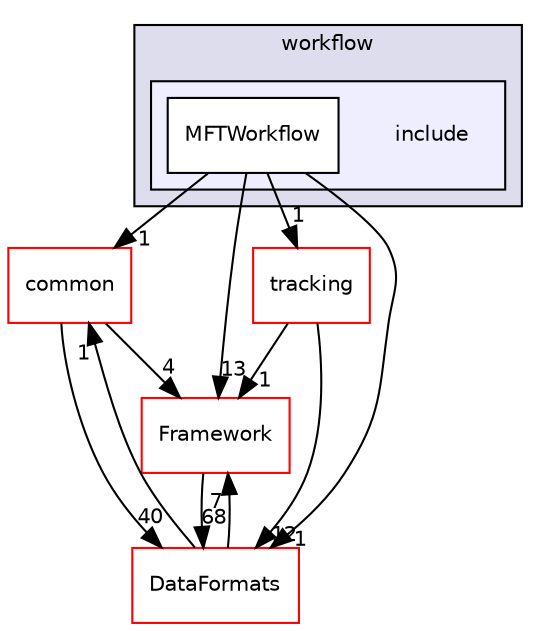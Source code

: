 digraph "/home/travis/build/AliceO2Group/AliceO2/Detectors/ITSMFT/MFT/workflow/include" {
  bgcolor=transparent;
  compound=true
  node [ fontsize="10", fontname="Helvetica"];
  edge [ labelfontsize="10", labelfontname="Helvetica"];
  subgraph clusterdir_d0619917fd3ee0979a990dc471c60823 {
    graph [ bgcolor="#ddddee", pencolor="black", label="workflow" fontname="Helvetica", fontsize="10", URL="dir_d0619917fd3ee0979a990dc471c60823.html"]
  subgraph clusterdir_d168fbf481e8f7fe2895d8d2e97998ae {
    graph [ bgcolor="#eeeeff", pencolor="black", label="" URL="dir_d168fbf481e8f7fe2895d8d2e97998ae.html"];
    dir_d168fbf481e8f7fe2895d8d2e97998ae [shape=plaintext label="include"];
    dir_629083cb84f2837a95e2190b2cb2ec7f [shape=box label="MFTWorkflow" color="black" fillcolor="white" style="filled" URL="dir_629083cb84f2837a95e2190b2cb2ec7f.html"];
  }
  }
  dir_85bf31a2e8d306e7598ffcb73f8df6bf [shape=box label="common" color="red" URL="dir_85bf31a2e8d306e7598ffcb73f8df6bf.html"];
  dir_0a8d7fd788ce6274650fdef0765535ce [shape=box label="tracking" color="red" URL="dir_0a8d7fd788ce6274650fdef0765535ce.html"];
  dir_bcbb2cf9a3d3d83e5515c82071a07177 [shape=box label="Framework" color="red" URL="dir_bcbb2cf9a3d3d83e5515c82071a07177.html"];
  dir_2171f7ec022c5423887b07c69b2f5b48 [shape=box label="DataFormats" color="red" URL="dir_2171f7ec022c5423887b07c69b2f5b48.html"];
  dir_85bf31a2e8d306e7598ffcb73f8df6bf->dir_bcbb2cf9a3d3d83e5515c82071a07177 [headlabel="4", labeldistance=1.5 headhref="dir_000045_000036.html"];
  dir_85bf31a2e8d306e7598ffcb73f8df6bf->dir_2171f7ec022c5423887b07c69b2f5b48 [headlabel="40", labeldistance=1.5 headhref="dir_000045_000060.html"];
  dir_0a8d7fd788ce6274650fdef0765535ce->dir_bcbb2cf9a3d3d83e5515c82071a07177 [headlabel="1", labeldistance=1.5 headhref="dir_000085_000036.html"];
  dir_0a8d7fd788ce6274650fdef0765535ce->dir_2171f7ec022c5423887b07c69b2f5b48 [headlabel="12", labeldistance=1.5 headhref="dir_000085_000060.html"];
  dir_629083cb84f2837a95e2190b2cb2ec7f->dir_85bf31a2e8d306e7598ffcb73f8df6bf [headlabel="1", labeldistance=1.5 headhref="dir_000370_000045.html"];
  dir_629083cb84f2837a95e2190b2cb2ec7f->dir_0a8d7fd788ce6274650fdef0765535ce [headlabel="1", labeldistance=1.5 headhref="dir_000370_000085.html"];
  dir_629083cb84f2837a95e2190b2cb2ec7f->dir_bcbb2cf9a3d3d83e5515c82071a07177 [headlabel="13", labeldistance=1.5 headhref="dir_000370_000036.html"];
  dir_629083cb84f2837a95e2190b2cb2ec7f->dir_2171f7ec022c5423887b07c69b2f5b48 [headlabel="1", labeldistance=1.5 headhref="dir_000370_000060.html"];
  dir_bcbb2cf9a3d3d83e5515c82071a07177->dir_2171f7ec022c5423887b07c69b2f5b48 [headlabel="68", labeldistance=1.5 headhref="dir_000036_000060.html"];
  dir_2171f7ec022c5423887b07c69b2f5b48->dir_85bf31a2e8d306e7598ffcb73f8df6bf [headlabel="1", labeldistance=1.5 headhref="dir_000060_000045.html"];
  dir_2171f7ec022c5423887b07c69b2f5b48->dir_bcbb2cf9a3d3d83e5515c82071a07177 [headlabel="7", labeldistance=1.5 headhref="dir_000060_000036.html"];
}

